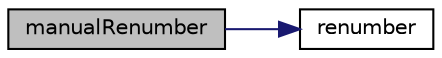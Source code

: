 digraph "manualRenumber"
{
  bgcolor="transparent";
  edge [fontname="Helvetica",fontsize="10",labelfontname="Helvetica",labelfontsize="10"];
  node [fontname="Helvetica",fontsize="10",shape=record];
  rankdir="LR";
  Node0 [label="manualRenumber",height=0.2,width=0.4,color="black", fillcolor="grey75", style="filled", fontcolor="black"];
  Node0 -> Node1 [color="midnightblue",fontsize="10",style="solid",fontname="Helvetica"];
  Node1 [label="renumber",height=0.2,width=0.4,color="black",URL="$a30289.html#aea77a3a7601b4e0a9cdbf4dddf9925e3",tooltip="Return the order in which cells need to be visited, i.e. "];
}
